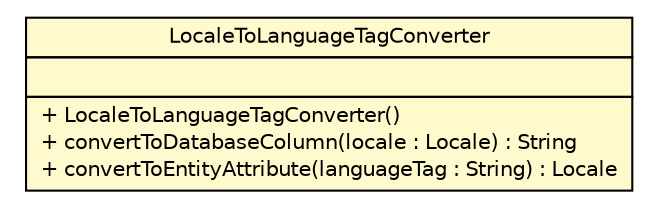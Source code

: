 #!/usr/local/bin/dot
#
# Class diagram 
# Generated by UMLGraph version R5_6-24-gf6e263 (http://www.umlgraph.org/)
#

digraph G {
	edge [fontname="Helvetica",fontsize=10,labelfontname="Helvetica",labelfontsize=10];
	node [fontname="Helvetica",fontsize=10,shape=plaintext];
	nodesep=0.25;
	ranksep=0.5;
	// com.edugility.jpa.converters.LocaleToLanguageTagConverter
	c7 [label=<<table title="com.edugility.jpa.converters.LocaleToLanguageTagConverter" border="0" cellborder="1" cellspacing="0" cellpadding="2" port="p" bgcolor="lemonChiffon" href="./LocaleToLanguageTagConverter.html">
		<tr><td><table border="0" cellspacing="0" cellpadding="1">
<tr><td align="center" balign="center"> LocaleToLanguageTagConverter </td></tr>
		</table></td></tr>
		<tr><td><table border="0" cellspacing="0" cellpadding="1">
<tr><td align="left" balign="left">  </td></tr>
		</table></td></tr>
		<tr><td><table border="0" cellspacing="0" cellpadding="1">
<tr><td align="left" balign="left"> + LocaleToLanguageTagConverter() </td></tr>
<tr><td align="left" balign="left"> + convertToDatabaseColumn(locale : Locale) : String </td></tr>
<tr><td align="left" balign="left"> + convertToEntityAttribute(languageTag : String) : Locale </td></tr>
		</table></td></tr>
		</table>>, URL="./LocaleToLanguageTagConverter.html", fontname="Helvetica", fontcolor="black", fontsize=10.0];
}

